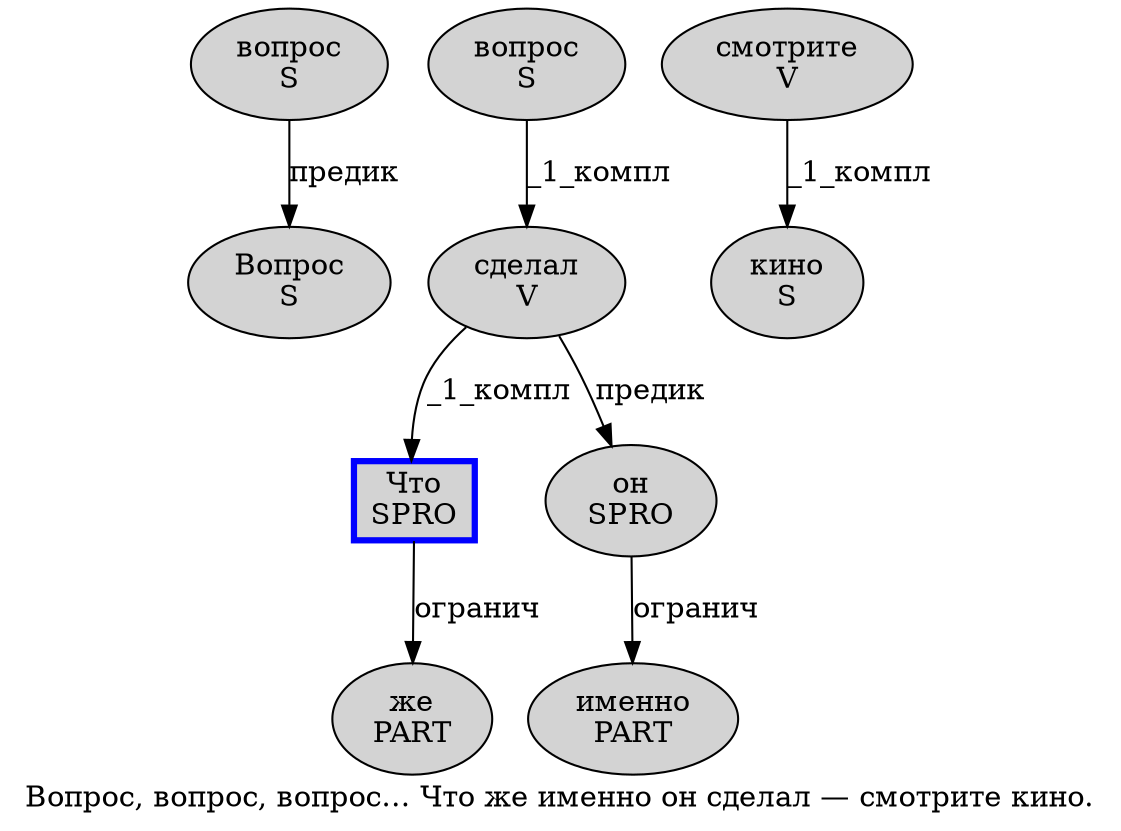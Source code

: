 digraph SENTENCE_1273 {
	graph [label="Вопрос, вопрос, вопрос… Что же именно он сделал — смотрите кино."]
	node [style=filled]
		0 [label="Вопрос
S" color="" fillcolor=lightgray penwidth=1 shape=ellipse]
		2 [label="вопрос
S" color="" fillcolor=lightgray penwidth=1 shape=ellipse]
		4 [label="вопрос
S" color="" fillcolor=lightgray penwidth=1 shape=ellipse]
		6 [label="Что
SPRO" color=blue fillcolor=lightgray penwidth=3 shape=box]
		7 [label="же
PART" color="" fillcolor=lightgray penwidth=1 shape=ellipse]
		8 [label="именно
PART" color="" fillcolor=lightgray penwidth=1 shape=ellipse]
		9 [label="он
SPRO" color="" fillcolor=lightgray penwidth=1 shape=ellipse]
		10 [label="сделал
V" color="" fillcolor=lightgray penwidth=1 shape=ellipse]
		12 [label="смотрите
V" color="" fillcolor=lightgray penwidth=1 shape=ellipse]
		13 [label="кино
S" color="" fillcolor=lightgray penwidth=1 shape=ellipse]
			10 -> 6 [label="_1_компл"]
			10 -> 9 [label="предик"]
			9 -> 8 [label="огранич"]
			12 -> 13 [label="_1_компл"]
			2 -> 0 [label="предик"]
			4 -> 10 [label="_1_компл"]
			6 -> 7 [label="огранич"]
}